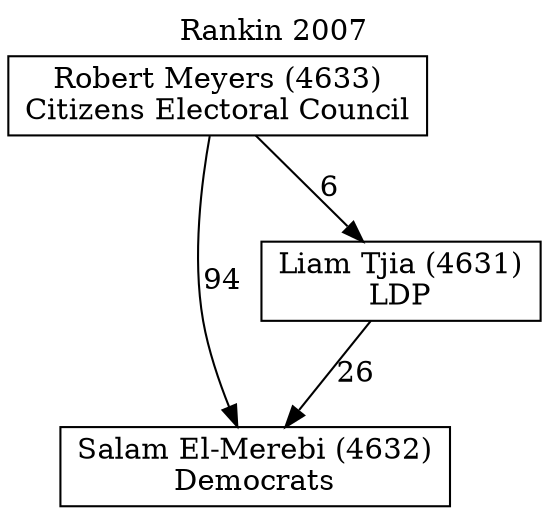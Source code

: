 // House preference flow
digraph "Salam El-Merebi (4632)_Rankin_2007" {
	graph [label="Rankin 2007" labelloc=t mclimit=10]
	node [shape=box]
	"Salam El-Merebi (4632)" [label="Salam El-Merebi (4632)
Democrats"]
	"Liam Tjia (4631)" [label="Liam Tjia (4631)
LDP"]
	"Robert Meyers (4633)" [label="Robert Meyers (4633)
Citizens Electoral Council"]
	"Liam Tjia (4631)" -> "Salam El-Merebi (4632)" [label=26]
	"Robert Meyers (4633)" -> "Liam Tjia (4631)" [label=6]
	"Robert Meyers (4633)" -> "Salam El-Merebi (4632)" [label=94]
}
